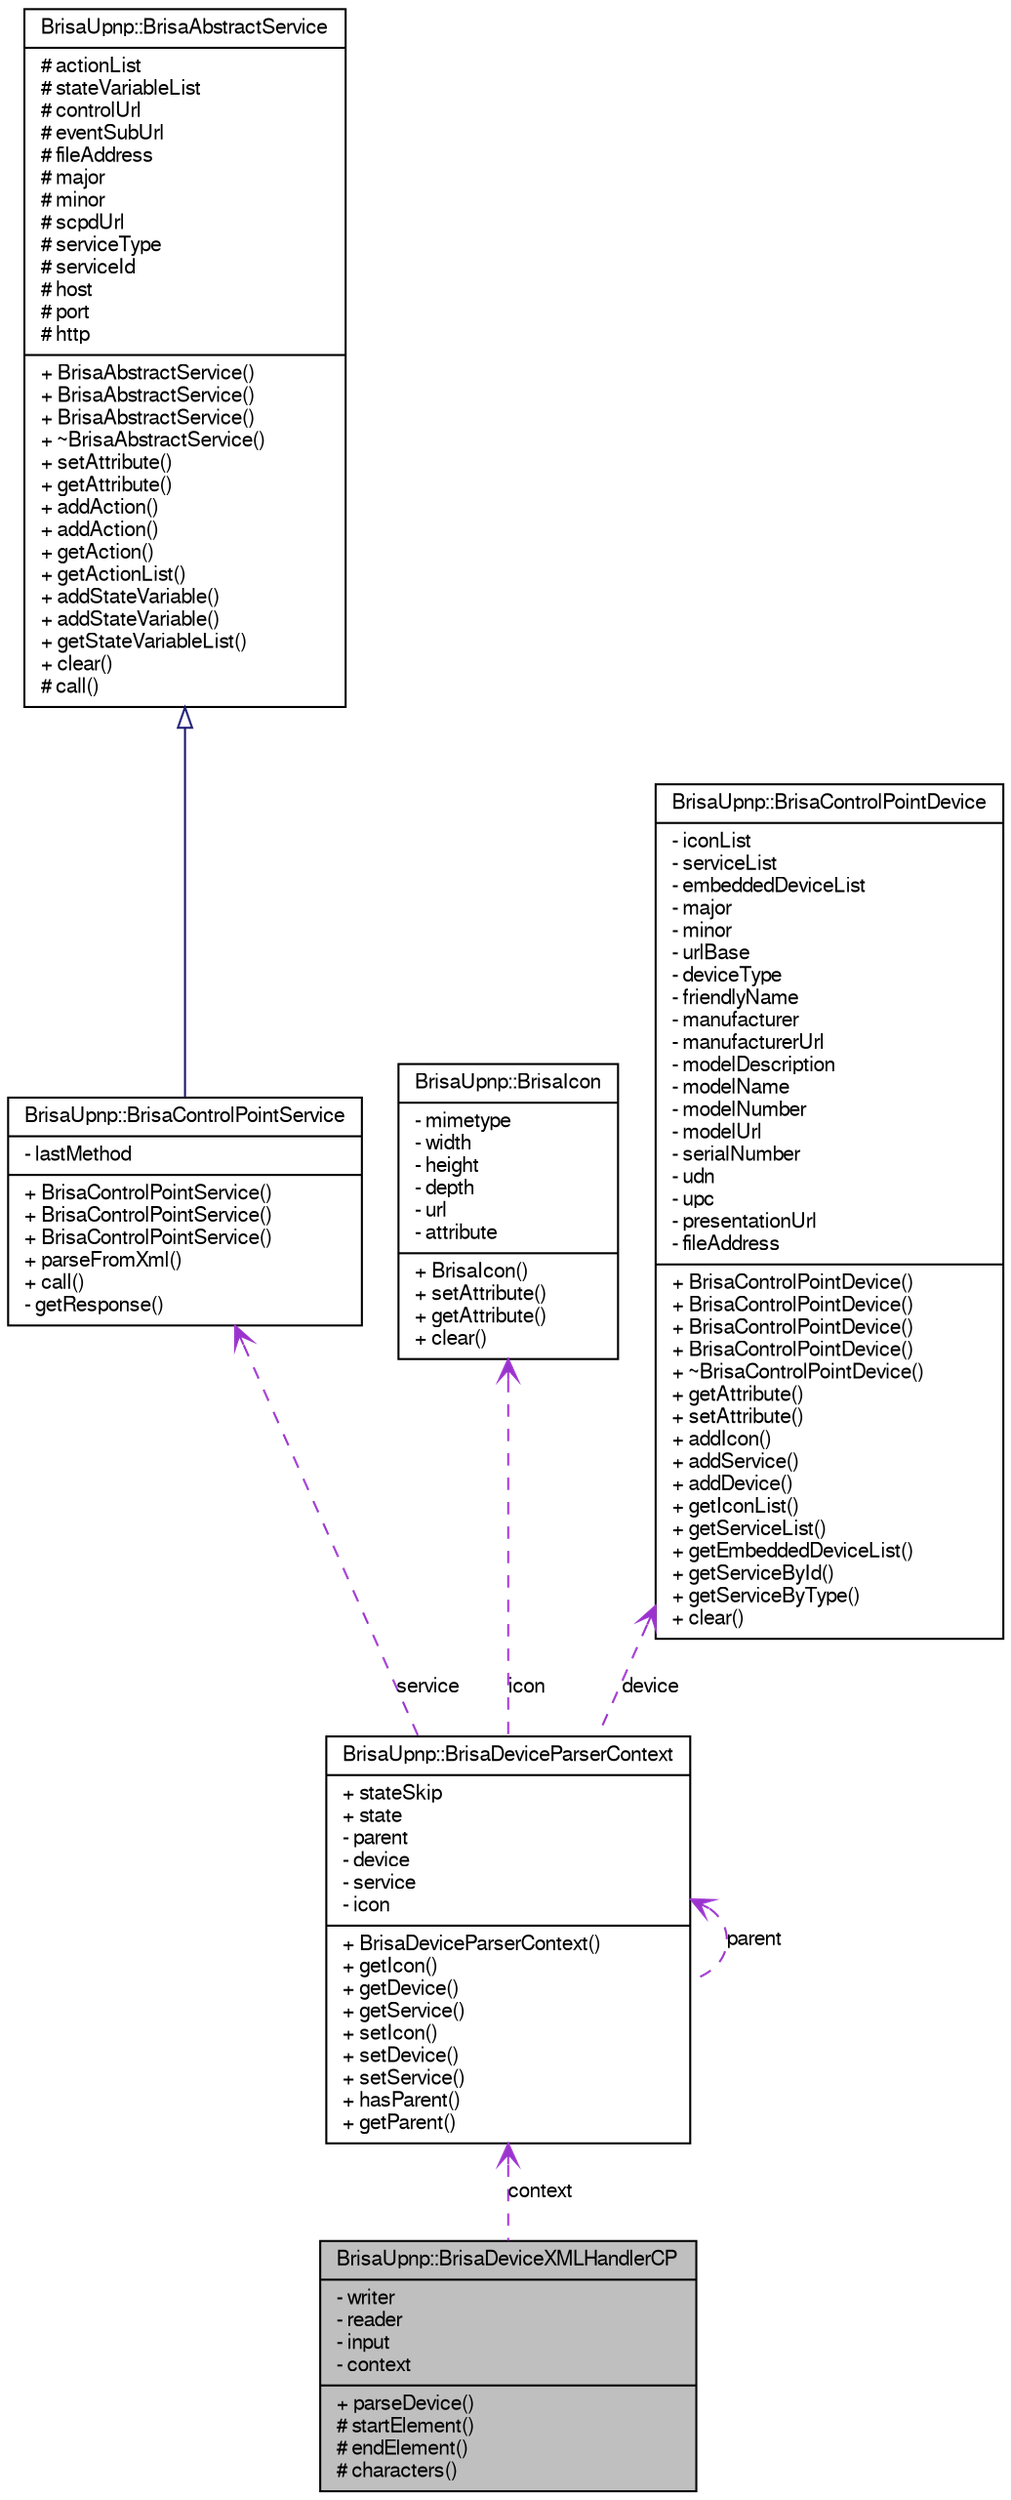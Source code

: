 digraph G
{
  bgcolor="transparent";
  edge [fontname="FreeSans",fontsize="10",labelfontname="FreeSans",labelfontsize="10"];
  node [fontname="FreeSans",fontsize="10",shape=record];
  Node1 [label="{BrisaUpnp::BrisaDeviceXMLHandlerCP\n|- writer\l- reader\l- input\l- context\l|+ parseDevice()\l# startElement()\l# endElement()\l# characters()\l}",height=0.2,width=0.4,color="black", fillcolor="grey75", style="filled" fontcolor="black"];
  Node2 -> Node1 [dir=back,color="darkorchid3",fontsize="10",style="dashed",label="context",arrowtail="open"];
  Node2 [label="{BrisaUpnp::BrisaDeviceParserContext\n|+ stateSkip\l+ state\l- parent\l- device\l- service\l- icon\l|+ BrisaDeviceParserContext()\l+ getIcon()\l+ getDevice()\l+ getService()\l+ setIcon()\l+ setDevice()\l+ setService()\l+ hasParent()\l+ getParent()\l}",height=0.2,width=0.4,color="black",URL="$classBrisaUpnp_1_1BrisaDeviceParserContext.html"];
  Node3 -> Node2 [dir=back,color="darkorchid3",fontsize="10",style="dashed",label="service",arrowtail="open"];
  Node3 [label="{BrisaUpnp::BrisaControlPointService\n|- lastMethod\l|+ BrisaControlPointService()\l+ BrisaControlPointService()\l+ BrisaControlPointService()\l+ parseFromXml()\l+ call()\l- getResponse()\l}",height=0.2,width=0.4,color="black",URL="$classBrisaUpnp_1_1BrisaControlPointService.html",tooltip="BrisaControlPointService is the class that implements action control in UPnP Architecture..."];
  Node4 -> Node3 [dir=back,color="midnightblue",fontsize="10",style="solid",arrowtail="empty"];
  Node4 [label="{BrisaUpnp::BrisaAbstractService\n|# actionList\l# stateVariableList\l# controlUrl\l# eventSubUrl\l# fileAddress\l# major\l# minor\l# scpdUrl\l# serviceType\l# serviceId\l# host\l# port\l# http\l|+ BrisaAbstractService()\l+ BrisaAbstractService()\l+ BrisaAbstractService()\l+ ~BrisaAbstractService()\l+ setAttribute()\l+ getAttribute()\l+ addAction()\l+ addAction()\l+ getAction()\l+ getActionList()\l+ addStateVariable()\l+ addStateVariable()\l+ getStateVariableList()\l+ clear()\l# call()\l}",height=0.2,width=0.4,color="black",URL="$classBrisaUpnp_1_1BrisaAbstractService.html",tooltip="An abstract class for the control point side and device side service."];
  Node5 -> Node2 [dir=back,color="darkorchid3",fontsize="10",style="dashed",label="icon",arrowtail="open"];
  Node5 [label="{BrisaUpnp::BrisaIcon\n|- mimetype\l- width\l- height\l- depth\l- url\l- attribute\l|+ BrisaIcon()\l+ setAttribute()\l+ getAttribute()\l+ clear()\l}",height=0.2,width=0.4,color="black",URL="$classBrisaUpnp_1_1BrisaIcon.html"];
  Node6 -> Node2 [dir=back,color="darkorchid3",fontsize="10",style="dashed",label="device",arrowtail="open"];
  Node6 [label="{BrisaUpnp::BrisaControlPointDevice\n|- iconList\l- serviceList\l- embeddedDeviceList\l- major\l- minor\l- urlBase\l- deviceType\l- friendlyName\l- manufacturer\l- manufacturerUrl\l- modelDescription\l- modelName\l- modelNumber\l- modelUrl\l- serialNumber\l- udn\l- upc\l- presentationUrl\l- fileAddress\l|+ BrisaControlPointDevice()\l+ BrisaControlPointDevice()\l+ BrisaControlPointDevice()\l+ BrisaControlPointDevice()\l+ ~BrisaControlPointDevice()\l+ getAttribute()\l+ setAttribute()\l+ addIcon()\l+ addService()\l+ addDevice()\l+ getIconList()\l+ getServiceList()\l+ getEmbeddedDeviceList()\l+ getServiceById()\l+ getServiceByType()\l+ clear()\l}",height=0.2,width=0.4,color="black",URL="$classBrisaUpnp_1_1BrisaControlPointDevice.html",tooltip="Class that implements the devices that control point part is going to handle."];
  Node2 -> Node2 [dir=back,color="darkorchid3",fontsize="10",style="dashed",label="parent",arrowtail="open"];
}
